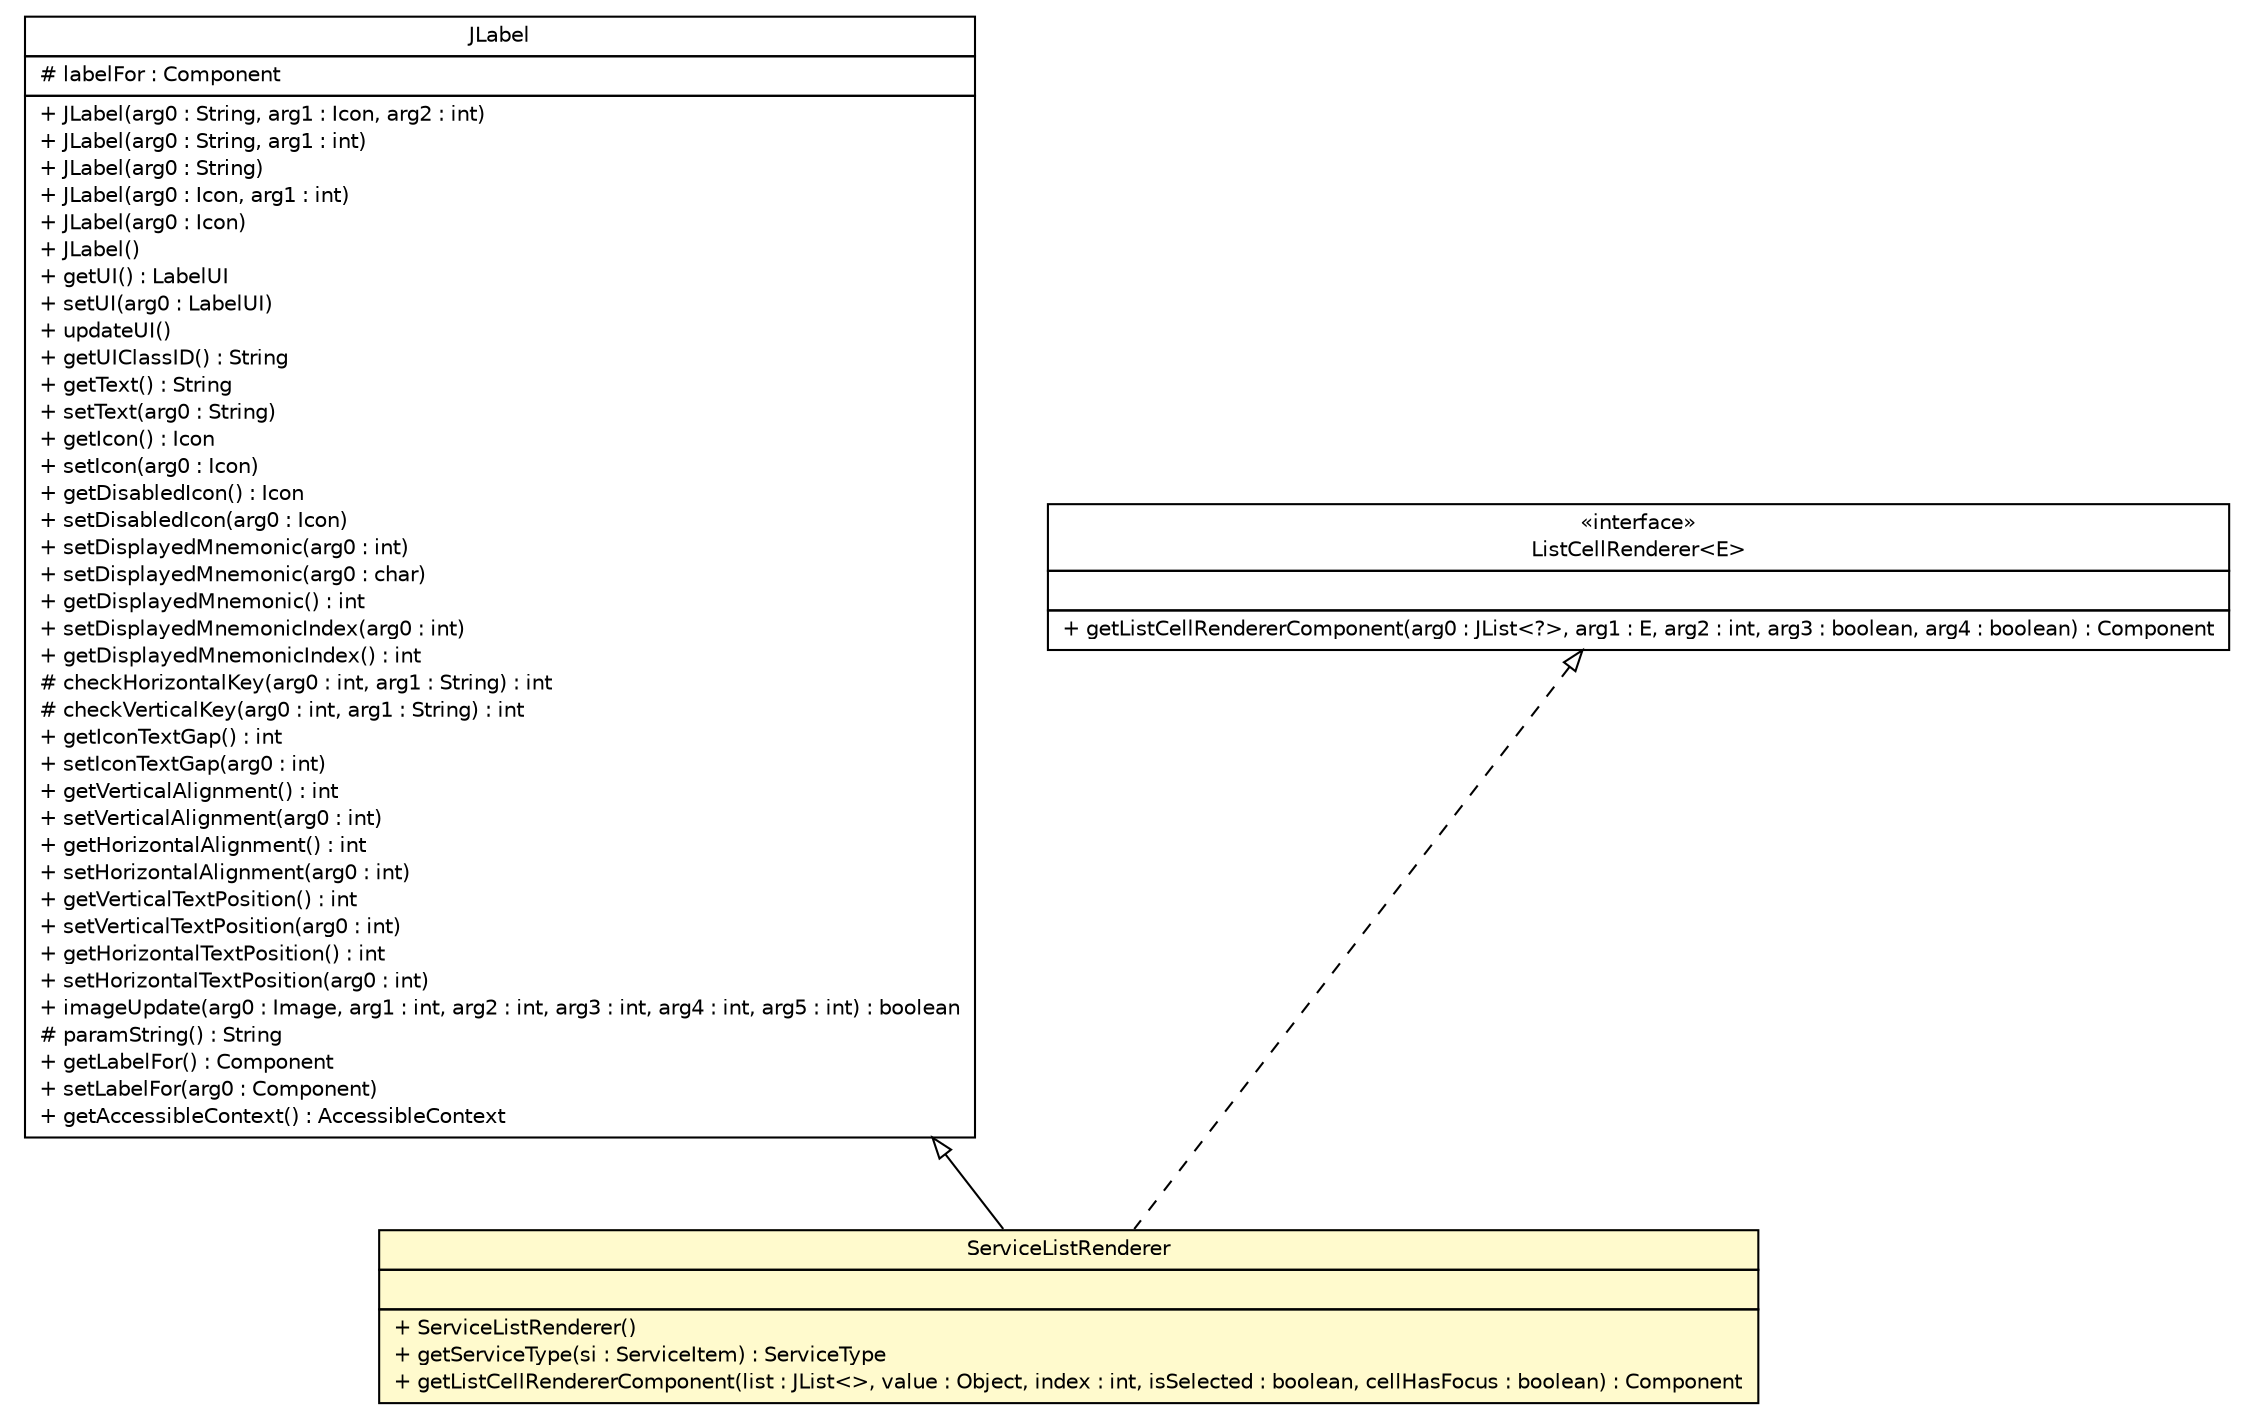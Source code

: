 #!/usr/local/bin/dot
#
# Class diagram 
# Generated by UMLGraph version R5_6 (http://www.umlgraph.org/)
#

digraph G {
	edge [fontname="Helvetica",fontsize=10,labelfontname="Helvetica",labelfontsize=10];
	node [fontname="Helvetica",fontsize=10,shape=plaintext];
	nodesep=0.25;
	ranksep=0.5;
	// sorcer.core.provider.cataloger.ServiceListRenderer
	c300713 [label=<<table title="sorcer.core.provider.cataloger.ServiceListRenderer" border="0" cellborder="1" cellspacing="0" cellpadding="2" port="p" bgcolor="lemonChiffon" href="./ServiceListRenderer.html">
		<tr><td><table border="0" cellspacing="0" cellpadding="1">
<tr><td align="center" balign="center"> ServiceListRenderer </td></tr>
		</table></td></tr>
		<tr><td><table border="0" cellspacing="0" cellpadding="1">
<tr><td align="left" balign="left">  </td></tr>
		</table></td></tr>
		<tr><td><table border="0" cellspacing="0" cellpadding="1">
<tr><td align="left" balign="left"> + ServiceListRenderer() </td></tr>
<tr><td align="left" balign="left"> + getServiceType(si : ServiceItem) : ServiceType </td></tr>
<tr><td align="left" balign="left"> + getListCellRendererComponent(list : JList&lt;&gt;, value : Object, index : int, isSelected : boolean, cellHasFocus : boolean) : Component </td></tr>
		</table></td></tr>
		</table>>, URL="./ServiceListRenderer.html", fontname="Helvetica", fontcolor="black", fontsize=10.0];
	//sorcer.core.provider.cataloger.ServiceListRenderer extends javax.swing.JLabel
	c300832:p -> c300713:p [dir=back,arrowtail=empty];
	//sorcer.core.provider.cataloger.ServiceListRenderer implements javax.swing.ListCellRenderer<E>
	c300833:p -> c300713:p [dir=back,arrowtail=empty,style=dashed];
	// javax.swing.JLabel
	c300832 [label=<<table title="javax.swing.JLabel" border="0" cellborder="1" cellspacing="0" cellpadding="2" port="p" href="http://docs.oracle.com/javase/7/docs/api/javax/swing/JLabel.html">
		<tr><td><table border="0" cellspacing="0" cellpadding="1">
<tr><td align="center" balign="center"> JLabel </td></tr>
		</table></td></tr>
		<tr><td><table border="0" cellspacing="0" cellpadding="1">
<tr><td align="left" balign="left"> # labelFor : Component </td></tr>
		</table></td></tr>
		<tr><td><table border="0" cellspacing="0" cellpadding="1">
<tr><td align="left" balign="left"> + JLabel(arg0 : String, arg1 : Icon, arg2 : int) </td></tr>
<tr><td align="left" balign="left"> + JLabel(arg0 : String, arg1 : int) </td></tr>
<tr><td align="left" balign="left"> + JLabel(arg0 : String) </td></tr>
<tr><td align="left" balign="left"> + JLabel(arg0 : Icon, arg1 : int) </td></tr>
<tr><td align="left" balign="left"> + JLabel(arg0 : Icon) </td></tr>
<tr><td align="left" balign="left"> + JLabel() </td></tr>
<tr><td align="left" balign="left"> + getUI() : LabelUI </td></tr>
<tr><td align="left" balign="left"> + setUI(arg0 : LabelUI) </td></tr>
<tr><td align="left" balign="left"> + updateUI() </td></tr>
<tr><td align="left" balign="left"> + getUIClassID() : String </td></tr>
<tr><td align="left" balign="left"> + getText() : String </td></tr>
<tr><td align="left" balign="left"> + setText(arg0 : String) </td></tr>
<tr><td align="left" balign="left"> + getIcon() : Icon </td></tr>
<tr><td align="left" balign="left"> + setIcon(arg0 : Icon) </td></tr>
<tr><td align="left" balign="left"> + getDisabledIcon() : Icon </td></tr>
<tr><td align="left" balign="left"> + setDisabledIcon(arg0 : Icon) </td></tr>
<tr><td align="left" balign="left"> + setDisplayedMnemonic(arg0 : int) </td></tr>
<tr><td align="left" balign="left"> + setDisplayedMnemonic(arg0 : char) </td></tr>
<tr><td align="left" balign="left"> + getDisplayedMnemonic() : int </td></tr>
<tr><td align="left" balign="left"> + setDisplayedMnemonicIndex(arg0 : int) </td></tr>
<tr><td align="left" balign="left"> + getDisplayedMnemonicIndex() : int </td></tr>
<tr><td align="left" balign="left"> # checkHorizontalKey(arg0 : int, arg1 : String) : int </td></tr>
<tr><td align="left" balign="left"> # checkVerticalKey(arg0 : int, arg1 : String) : int </td></tr>
<tr><td align="left" balign="left"> + getIconTextGap() : int </td></tr>
<tr><td align="left" balign="left"> + setIconTextGap(arg0 : int) </td></tr>
<tr><td align="left" balign="left"> + getVerticalAlignment() : int </td></tr>
<tr><td align="left" balign="left"> + setVerticalAlignment(arg0 : int) </td></tr>
<tr><td align="left" balign="left"> + getHorizontalAlignment() : int </td></tr>
<tr><td align="left" balign="left"> + setHorizontalAlignment(arg0 : int) </td></tr>
<tr><td align="left" balign="left"> + getVerticalTextPosition() : int </td></tr>
<tr><td align="left" balign="left"> + setVerticalTextPosition(arg0 : int) </td></tr>
<tr><td align="left" balign="left"> + getHorizontalTextPosition() : int </td></tr>
<tr><td align="left" balign="left"> + setHorizontalTextPosition(arg0 : int) </td></tr>
<tr><td align="left" balign="left"> + imageUpdate(arg0 : Image, arg1 : int, arg2 : int, arg3 : int, arg4 : int, arg5 : int) : boolean </td></tr>
<tr><td align="left" balign="left"> # paramString() : String </td></tr>
<tr><td align="left" balign="left"> + getLabelFor() : Component </td></tr>
<tr><td align="left" balign="left"> + setLabelFor(arg0 : Component) </td></tr>
<tr><td align="left" balign="left"> + getAccessibleContext() : AccessibleContext </td></tr>
		</table></td></tr>
		</table>>, URL="http://docs.oracle.com/javase/7/docs/api/javax/swing/JLabel.html", fontname="Helvetica", fontcolor="black", fontsize=10.0];
	// javax.swing.ListCellRenderer<E>
	c300833 [label=<<table title="javax.swing.ListCellRenderer" border="0" cellborder="1" cellspacing="0" cellpadding="2" port="p" href="http://docs.oracle.com/javase/7/docs/api/javax/swing/ListCellRenderer.html">
		<tr><td><table border="0" cellspacing="0" cellpadding="1">
<tr><td align="center" balign="center"> &#171;interface&#187; </td></tr>
<tr><td align="center" balign="center"> ListCellRenderer&lt;E&gt; </td></tr>
		</table></td></tr>
		<tr><td><table border="0" cellspacing="0" cellpadding="1">
<tr><td align="left" balign="left">  </td></tr>
		</table></td></tr>
		<tr><td><table border="0" cellspacing="0" cellpadding="1">
<tr><td align="left" balign="left"> + getListCellRendererComponent(arg0 : JList&lt;?&gt;, arg1 : E, arg2 : int, arg3 : boolean, arg4 : boolean) : Component </td></tr>
		</table></td></tr>
		</table>>, URL="http://docs.oracle.com/javase/7/docs/api/javax/swing/ListCellRenderer.html", fontname="Helvetica", fontcolor="black", fontsize=10.0];
}

